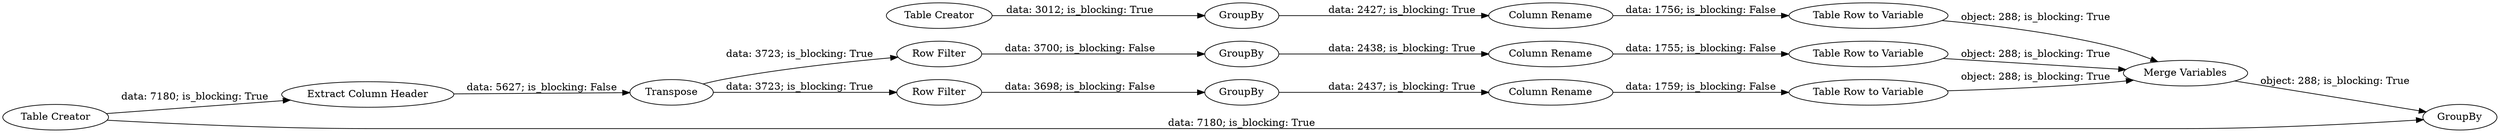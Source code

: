 digraph {
	"3749402454045610387_3" [label="Table Creator"]
	"3749402454045610387_4" [label="Extract Column Header"]
	"3749402454045610387_11" [label=GroupBy]
	"3749402454045610387_8" [label=GroupBy]
	"3749402454045610387_5" [label=Transpose]
	"3749402454045610387_14" [label="Column Rename"]
	"3749402454045610387_15" [label="Column Rename"]
	"3749402454045610387_17" [label="Table Row to Variable"]
	"3749402454045610387_2" [label=GroupBy]
	"3749402454045610387_19" [label="Table Creator"]
	"3749402454045610387_13" [label="Column Rename"]
	"3749402454045610387_12" [label="Table Row to Variable"]
	"3749402454045610387_18" [label="Merge Variables"]
	"3749402454045610387_9" [label=GroupBy]
	"3749402454045610387_6" [label="Row Filter"]
	"3749402454045610387_16" [label="Table Row to Variable"]
	"3749402454045610387_7" [label="Row Filter"]
	"3749402454045610387_13" -> "3749402454045610387_12" [label="data: 1755; is_blocking: False"]
	"3749402454045610387_12" -> "3749402454045610387_18" [label="object: 288; is_blocking: True"]
	"3749402454045610387_7" -> "3749402454045610387_9" [label="data: 3698; is_blocking: False"]
	"3749402454045610387_8" -> "3749402454045610387_13" [label="data: 2438; is_blocking: True"]
	"3749402454045610387_15" -> "3749402454045610387_17" [label="data: 1756; is_blocking: False"]
	"3749402454045610387_18" -> "3749402454045610387_2" [label="object: 288; is_blocking: True"]
	"3749402454045610387_4" -> "3749402454045610387_5" [label="data: 5627; is_blocking: False"]
	"3749402454045610387_17" -> "3749402454045610387_18" [label="object: 288; is_blocking: True"]
	"3749402454045610387_6" -> "3749402454045610387_8" [label="data: 3700; is_blocking: False"]
	"3749402454045610387_3" -> "3749402454045610387_11" [label="data: 3012; is_blocking: True"]
	"3749402454045610387_19" -> "3749402454045610387_2" [label="data: 7180; is_blocking: True"]
	"3749402454045610387_16" -> "3749402454045610387_18" [label="object: 288; is_blocking: True"]
	"3749402454045610387_11" -> "3749402454045610387_15" [label="data: 2427; is_blocking: True"]
	"3749402454045610387_5" -> "3749402454045610387_7" [label="data: 3723; is_blocking: True"]
	"3749402454045610387_9" -> "3749402454045610387_14" [label="data: 2437; is_blocking: True"]
	"3749402454045610387_5" -> "3749402454045610387_6" [label="data: 3723; is_blocking: True"]
	"3749402454045610387_14" -> "3749402454045610387_16" [label="data: 1759; is_blocking: False"]
	"3749402454045610387_19" -> "3749402454045610387_4" [label="data: 7180; is_blocking: True"]
	rankdir=LR
}
